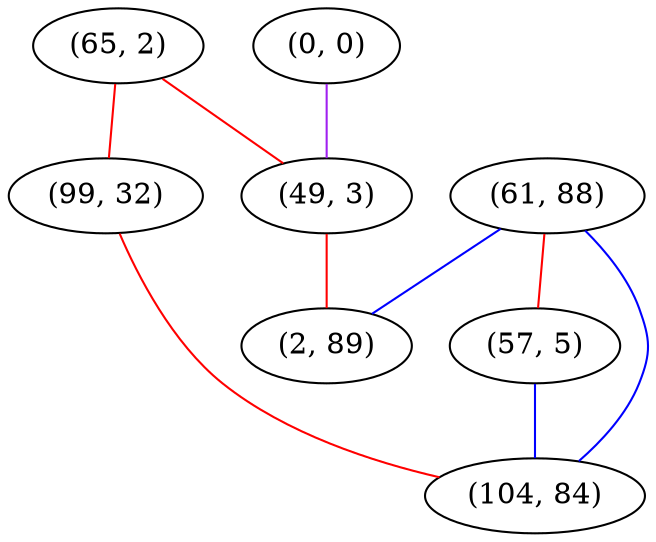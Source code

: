 graph "" {
"(65, 2)";
"(0, 0)";
"(61, 88)";
"(99, 32)";
"(57, 5)";
"(104, 84)";
"(49, 3)";
"(2, 89)";
"(65, 2)" -- "(99, 32)"  [color=red, key=0, weight=1];
"(65, 2)" -- "(49, 3)"  [color=red, key=0, weight=1];
"(0, 0)" -- "(49, 3)"  [color=purple, key=0, weight=4];
"(61, 88)" -- "(57, 5)"  [color=red, key=0, weight=1];
"(61, 88)" -- "(2, 89)"  [color=blue, key=0, weight=3];
"(61, 88)" -- "(104, 84)"  [color=blue, key=0, weight=3];
"(99, 32)" -- "(104, 84)"  [color=red, key=0, weight=1];
"(57, 5)" -- "(104, 84)"  [color=blue, key=0, weight=3];
"(49, 3)" -- "(2, 89)"  [color=red, key=0, weight=1];
}
